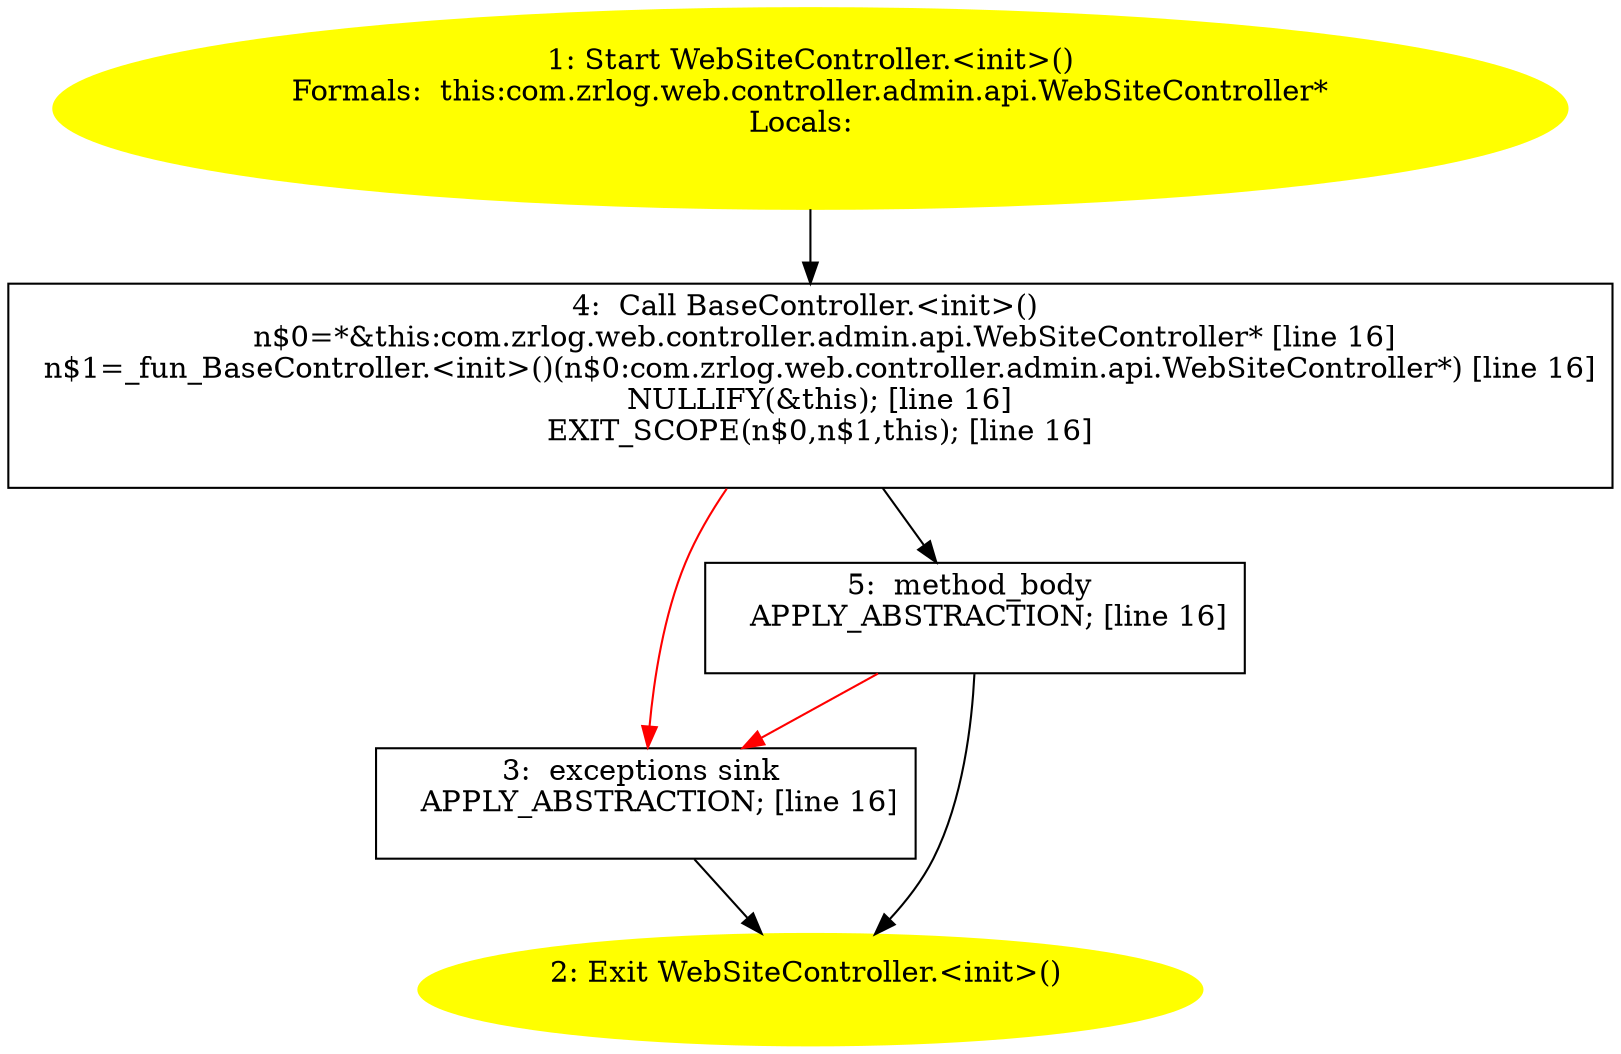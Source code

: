/* @generated */
digraph cfg {
"com.zrlog.web.controller.admin.api.WebSiteController.<init>().8cb5ba201416050b41a0b7d22c60a937_1" [label="1: Start WebSiteController.<init>()\nFormals:  this:com.zrlog.web.controller.admin.api.WebSiteController*\nLocals:  \n  " color=yellow style=filled]
	

	 "com.zrlog.web.controller.admin.api.WebSiteController.<init>().8cb5ba201416050b41a0b7d22c60a937_1" -> "com.zrlog.web.controller.admin.api.WebSiteController.<init>().8cb5ba201416050b41a0b7d22c60a937_4" ;
"com.zrlog.web.controller.admin.api.WebSiteController.<init>().8cb5ba201416050b41a0b7d22c60a937_2" [label="2: Exit WebSiteController.<init>() \n  " color=yellow style=filled]
	

"com.zrlog.web.controller.admin.api.WebSiteController.<init>().8cb5ba201416050b41a0b7d22c60a937_3" [label="3:  exceptions sink \n   APPLY_ABSTRACTION; [line 16]\n " shape="box"]
	

	 "com.zrlog.web.controller.admin.api.WebSiteController.<init>().8cb5ba201416050b41a0b7d22c60a937_3" -> "com.zrlog.web.controller.admin.api.WebSiteController.<init>().8cb5ba201416050b41a0b7d22c60a937_2" ;
"com.zrlog.web.controller.admin.api.WebSiteController.<init>().8cb5ba201416050b41a0b7d22c60a937_4" [label="4:  Call BaseController.<init>() \n   n$0=*&this:com.zrlog.web.controller.admin.api.WebSiteController* [line 16]\n  n$1=_fun_BaseController.<init>()(n$0:com.zrlog.web.controller.admin.api.WebSiteController*) [line 16]\n  NULLIFY(&this); [line 16]\n  EXIT_SCOPE(n$0,n$1,this); [line 16]\n " shape="box"]
	

	 "com.zrlog.web.controller.admin.api.WebSiteController.<init>().8cb5ba201416050b41a0b7d22c60a937_4" -> "com.zrlog.web.controller.admin.api.WebSiteController.<init>().8cb5ba201416050b41a0b7d22c60a937_5" ;
	 "com.zrlog.web.controller.admin.api.WebSiteController.<init>().8cb5ba201416050b41a0b7d22c60a937_4" -> "com.zrlog.web.controller.admin.api.WebSiteController.<init>().8cb5ba201416050b41a0b7d22c60a937_3" [color="red" ];
"com.zrlog.web.controller.admin.api.WebSiteController.<init>().8cb5ba201416050b41a0b7d22c60a937_5" [label="5:  method_body \n   APPLY_ABSTRACTION; [line 16]\n " shape="box"]
	

	 "com.zrlog.web.controller.admin.api.WebSiteController.<init>().8cb5ba201416050b41a0b7d22c60a937_5" -> "com.zrlog.web.controller.admin.api.WebSiteController.<init>().8cb5ba201416050b41a0b7d22c60a937_2" ;
	 "com.zrlog.web.controller.admin.api.WebSiteController.<init>().8cb5ba201416050b41a0b7d22c60a937_5" -> "com.zrlog.web.controller.admin.api.WebSiteController.<init>().8cb5ba201416050b41a0b7d22c60a937_3" [color="red" ];
}
